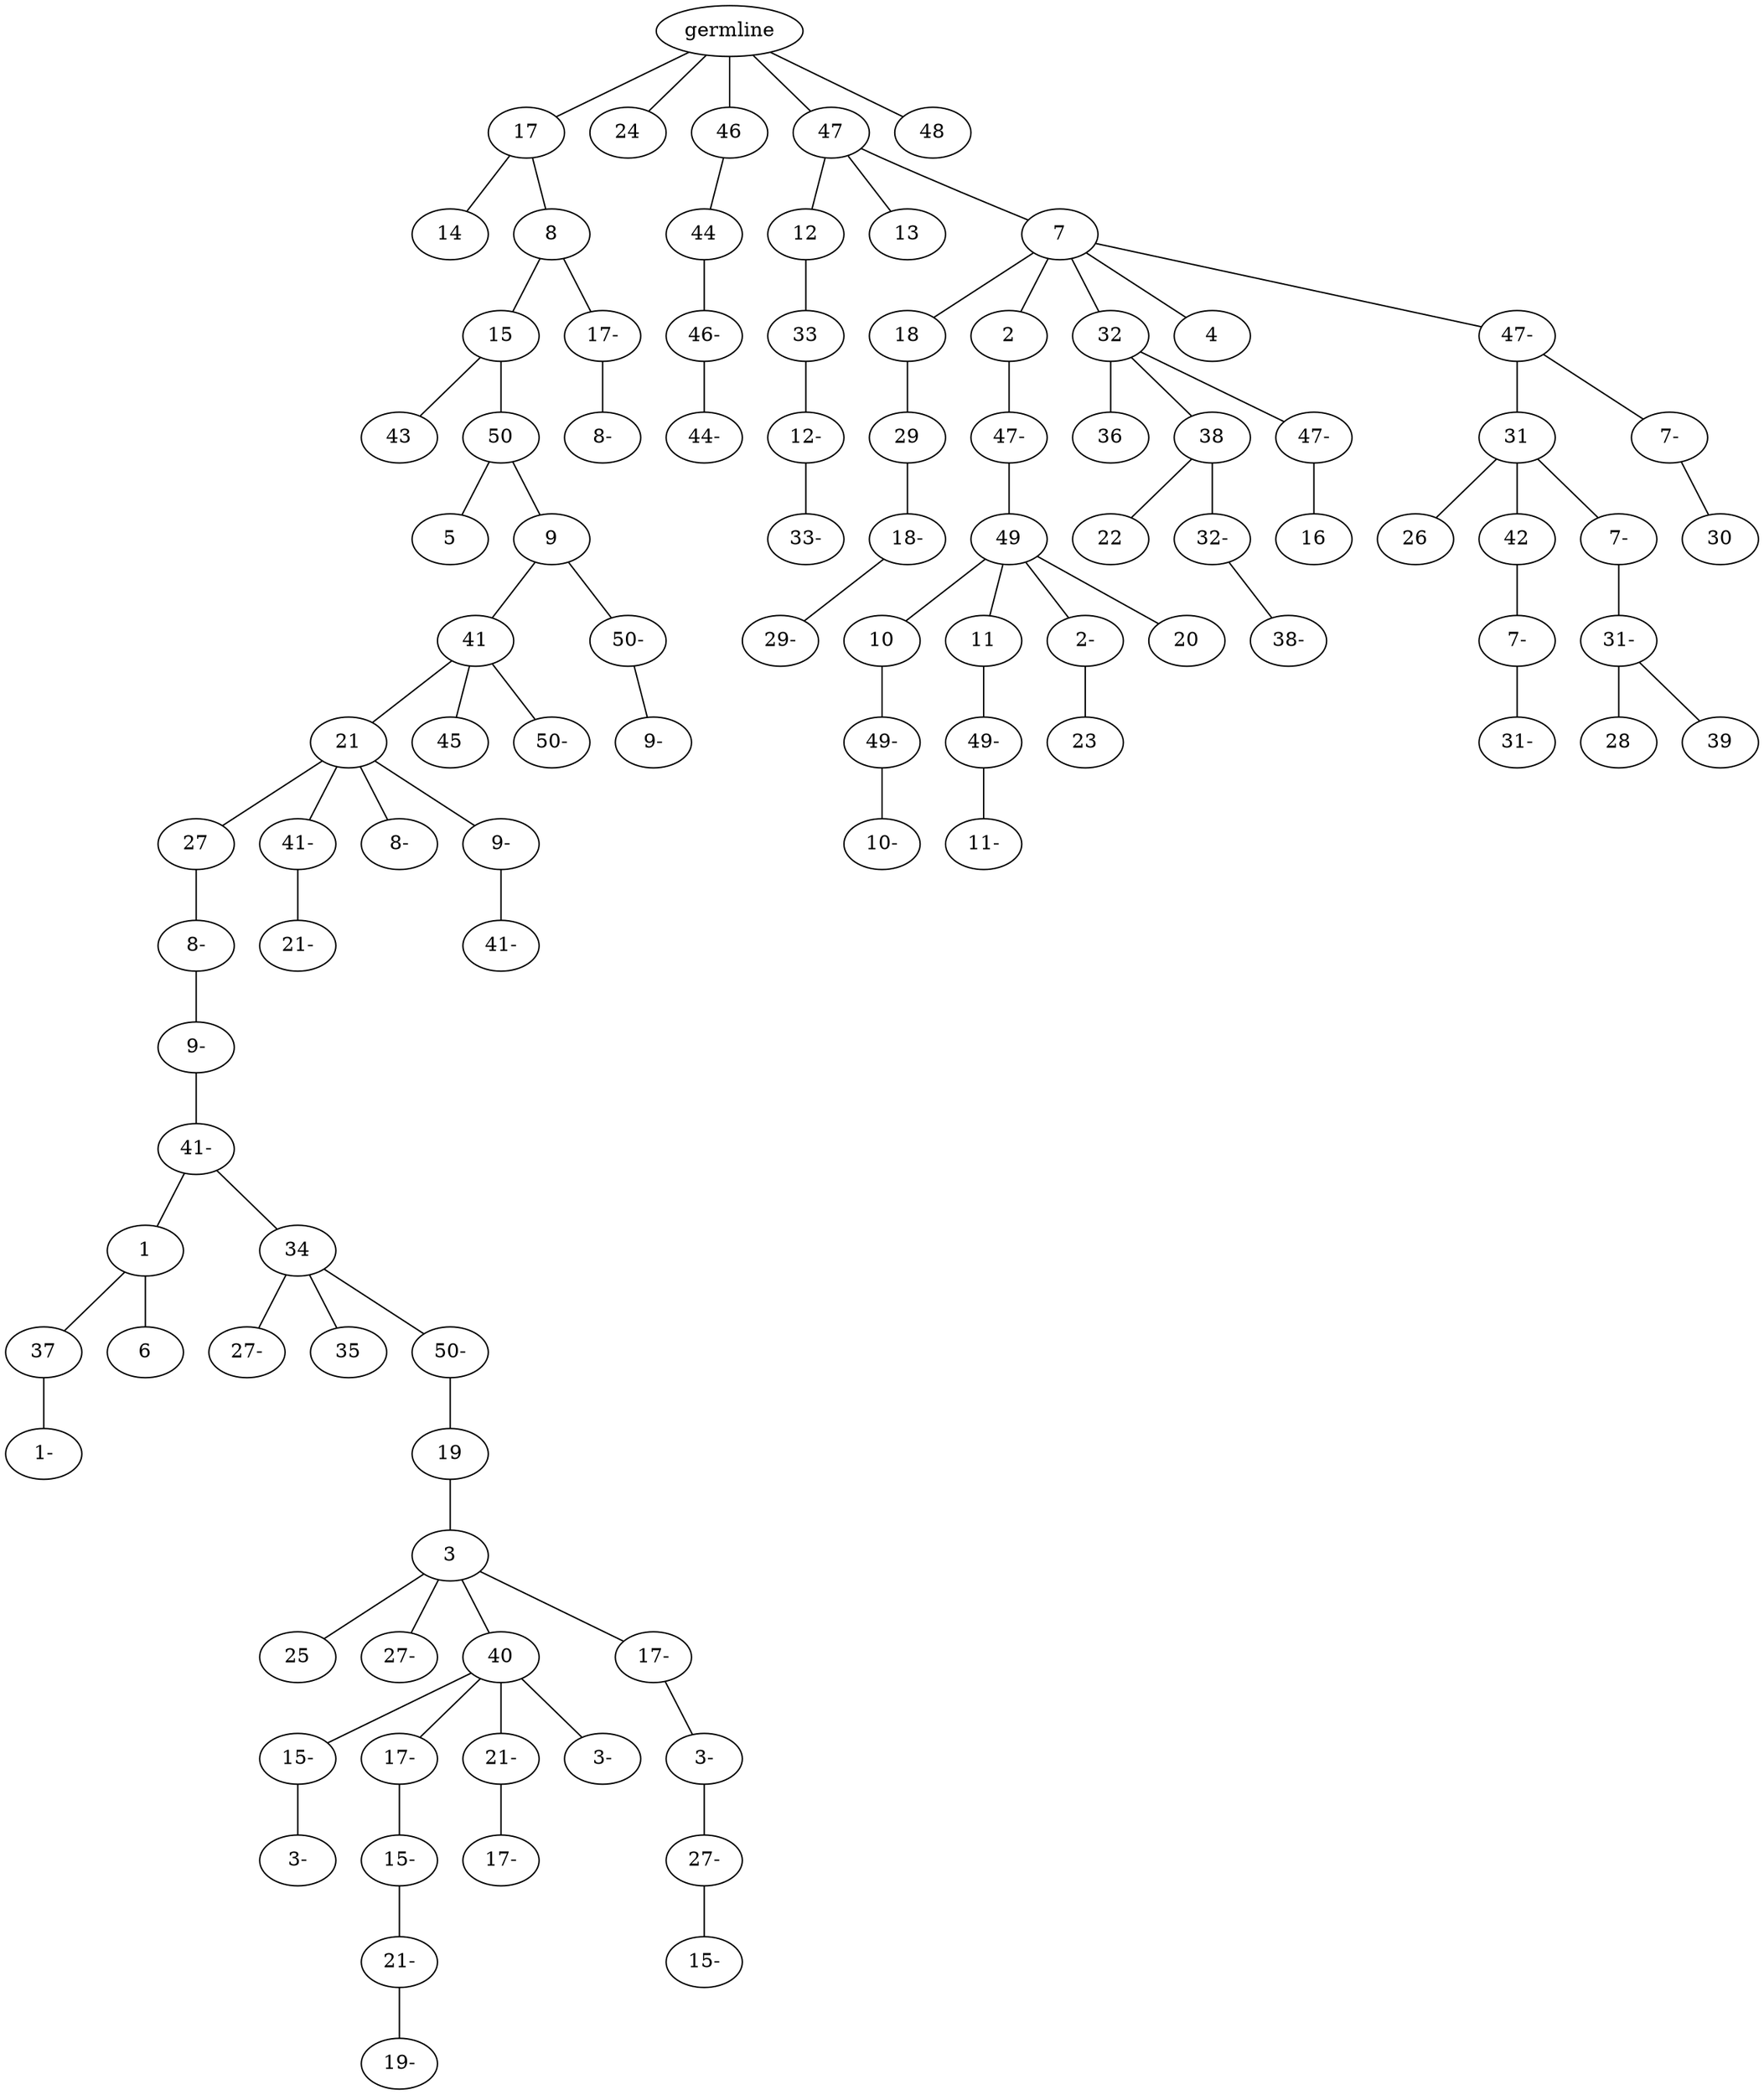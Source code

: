 graph tree {
    "140635215680992" [label="germline"];
    "140635215650336" [label="17"];
    "140635215747728" [label="14"];
    "140635215748544" [label="8"];
    "140635214589376" [label="15"];
    "140635214586832" [label="43"];
    "140635214589280" [label="50"];
    "140635214586784" [label="5"];
    "140635214587024" [label="9"];
    "140635214585920" [label="41"];
    "140635214588656" [label="21"];
    "140635214587216" [label="27"];
    "140635214586400" [label="8-"];
    "140635214588080" [label="9-"];
    "140635214589040" [label="41-"];
    "140635214586592" [label="1"];
    "140635214629184" [label="37"];
    "140635214628944" [label="1-"];
    "140635214629952" [label="6"];
    "140635214628512" [label="34"];
    "140635214628224" [label="27-"];
    "140635214628032" [label="35"];
    "140635214628464" [label="50-"];
    "140635214627216" [label="19"];
    "140635214627888" [label="3"];
    "140635215744976" [label="25"];
    "140635215742096" [label="27-"];
    "140635215741712" [label="40"];
    "140635215743152" [label="15-"];
    "140635215744352" [label="3-"];
    "140635215744688" [label="17-"];
    "140635215744256" [label="15-"];
    "140635215743344" [label="21-"];
    "140635212433008" [label="19-"];
    "140635215744400" [label="21-"];
    "140635215683536" [label="17-"];
    "140635215743728" [label="3-"];
    "140635215744112" [label="17-"];
    "140635215744640" [label="3-"];
    "140635212434304" [label="27-"];
    "140635212433440" [label="15-"];
    "140635214589184" [label="41-"];
    "140635214587744" [label="21-"];
    "140635214589760" [label="8-"];
    "140635214588416" [label="9-"];
    "140635214586544" [label="41-"];
    "140635214586256" [label="45"];
    "140635214586352" [label="50-"];
    "140635214587072" [label="50-"];
    "140635214586112" [label="9-"];
    "140635215575696" [label="17-"];
    "140635214586208" [label="8-"];
    "140635214394464" [label="24"];
    "140635215746960" [label="46"];
    "140635214587936" [label="44"];
    "140635214588128" [label="46-"];
    "140635214587840" [label="44-"];
    "140635214395088" [label="47"];
    "140635214587312" [label="12"];
    "140635214586736" [label="33"];
    "140635214629808" [label="12-"];
    "140635214627792" [label="33-"];
    "140635214587504" [label="13"];
    "140635214587600" [label="7"];
    "140635214626928" [label="18"];
    "140635215744592" [label="29"];
    "140635215743296" [label="18-"];
    "140635212434832" [label="29-"];
    "140635214629328" [label="2"];
    "140635215744832" [label="47-"];
    "140635212431952" [label="49"];
    "140635212434256" [label="10"];
    "140635212433104" [label="49-"];
    "140635212432960" [label="10-"];
    "140635212433584" [label="11"];
    "140635212434448" [label="49-"];
    "140635212432432" [label="11-"];
    "140635212431472" [label="2-"];
    "140635212432048" [label="23"];
    "140635212431760" [label="20"];
    "140635214628560" [label="32"];
    "140635212435024" [label="36"];
    "140635212433200" [label="38"];
    "140635212432144" [label="22"];
    "140635212434160" [label="32-"];
    "140635212434208" [label="38-"];
    "140635212435168" [label="47-"];
    "140635212431808" [label="16"];
    "140635214628080" [label="4"];
    "140635215744736" [label="47-"];
    "140635212433872" [label="31"];
    "140635212432816" [label="26"];
    "140635212433056" [label="42"];
    "140635212431904" [label="7-"];
    "140635212432288" [label="31-"];
    "140635212432768" [label="7-"];
    "140635212434976" [label="31-"];
    "140635212434016" [label="28"];
    "140635212433344" [label="39"];
    "140635212434736" [label="7-"];
    "140635212434880" [label="30"];
    "140635214585568" [label="48"];
    "140635215680992" -- "140635215650336";
    "140635215680992" -- "140635214394464";
    "140635215680992" -- "140635215746960";
    "140635215680992" -- "140635214395088";
    "140635215680992" -- "140635214585568";
    "140635215650336" -- "140635215747728";
    "140635215650336" -- "140635215748544";
    "140635215748544" -- "140635214589376";
    "140635215748544" -- "140635215575696";
    "140635214589376" -- "140635214586832";
    "140635214589376" -- "140635214589280";
    "140635214589280" -- "140635214586784";
    "140635214589280" -- "140635214587024";
    "140635214587024" -- "140635214585920";
    "140635214587024" -- "140635214587072";
    "140635214585920" -- "140635214588656";
    "140635214585920" -- "140635214586256";
    "140635214585920" -- "140635214586352";
    "140635214588656" -- "140635214587216";
    "140635214588656" -- "140635214589184";
    "140635214588656" -- "140635214589760";
    "140635214588656" -- "140635214588416";
    "140635214587216" -- "140635214586400";
    "140635214586400" -- "140635214588080";
    "140635214588080" -- "140635214589040";
    "140635214589040" -- "140635214586592";
    "140635214589040" -- "140635214628512";
    "140635214586592" -- "140635214629184";
    "140635214586592" -- "140635214629952";
    "140635214629184" -- "140635214628944";
    "140635214628512" -- "140635214628224";
    "140635214628512" -- "140635214628032";
    "140635214628512" -- "140635214628464";
    "140635214628464" -- "140635214627216";
    "140635214627216" -- "140635214627888";
    "140635214627888" -- "140635215744976";
    "140635214627888" -- "140635215742096";
    "140635214627888" -- "140635215741712";
    "140635214627888" -- "140635215744112";
    "140635215741712" -- "140635215743152";
    "140635215741712" -- "140635215744688";
    "140635215741712" -- "140635215744400";
    "140635215741712" -- "140635215743728";
    "140635215743152" -- "140635215744352";
    "140635215744688" -- "140635215744256";
    "140635215744256" -- "140635215743344";
    "140635215743344" -- "140635212433008";
    "140635215744400" -- "140635215683536";
    "140635215744112" -- "140635215744640";
    "140635215744640" -- "140635212434304";
    "140635212434304" -- "140635212433440";
    "140635214589184" -- "140635214587744";
    "140635214588416" -- "140635214586544";
    "140635214587072" -- "140635214586112";
    "140635215575696" -- "140635214586208";
    "140635215746960" -- "140635214587936";
    "140635214587936" -- "140635214588128";
    "140635214588128" -- "140635214587840";
    "140635214395088" -- "140635214587312";
    "140635214395088" -- "140635214587504";
    "140635214395088" -- "140635214587600";
    "140635214587312" -- "140635214586736";
    "140635214586736" -- "140635214629808";
    "140635214629808" -- "140635214627792";
    "140635214587600" -- "140635214626928";
    "140635214587600" -- "140635214629328";
    "140635214587600" -- "140635214628560";
    "140635214587600" -- "140635214628080";
    "140635214587600" -- "140635215744736";
    "140635214626928" -- "140635215744592";
    "140635215744592" -- "140635215743296";
    "140635215743296" -- "140635212434832";
    "140635214629328" -- "140635215744832";
    "140635215744832" -- "140635212431952";
    "140635212431952" -- "140635212434256";
    "140635212431952" -- "140635212433584";
    "140635212431952" -- "140635212431472";
    "140635212431952" -- "140635212431760";
    "140635212434256" -- "140635212433104";
    "140635212433104" -- "140635212432960";
    "140635212433584" -- "140635212434448";
    "140635212434448" -- "140635212432432";
    "140635212431472" -- "140635212432048";
    "140635214628560" -- "140635212435024";
    "140635214628560" -- "140635212433200";
    "140635214628560" -- "140635212435168";
    "140635212433200" -- "140635212432144";
    "140635212433200" -- "140635212434160";
    "140635212434160" -- "140635212434208";
    "140635212435168" -- "140635212431808";
    "140635215744736" -- "140635212433872";
    "140635215744736" -- "140635212434736";
    "140635212433872" -- "140635212432816";
    "140635212433872" -- "140635212433056";
    "140635212433872" -- "140635212432768";
    "140635212433056" -- "140635212431904";
    "140635212431904" -- "140635212432288";
    "140635212432768" -- "140635212434976";
    "140635212434976" -- "140635212434016";
    "140635212434976" -- "140635212433344";
    "140635212434736" -- "140635212434880";
}
